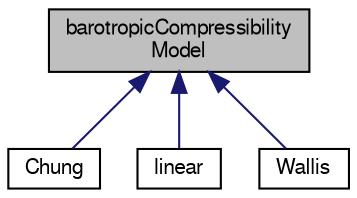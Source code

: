 digraph "barotropicCompressibilityModel"
{
  bgcolor="transparent";
  edge [fontname="FreeSans",fontsize="10",labelfontname="FreeSans",labelfontsize="10"];
  node [fontname="FreeSans",fontsize="10",shape=record];
  Node0 [label="barotropicCompressibility\lModel",height=0.2,width=0.4,color="black", fillcolor="grey75", style="filled", fontcolor="black"];
  Node0 -> Node1 [dir="back",color="midnightblue",fontsize="10",style="solid",fontname="FreeSans"];
  Node1 [label="Chung",height=0.2,width=0.4,color="black",URL="$a29722.html",tooltip="Chung compressibility model. "];
  Node0 -> Node2 [dir="back",color="midnightblue",fontsize="10",style="solid",fontname="FreeSans"];
  Node2 [label="linear",height=0.2,width=0.4,color="black",URL="$a29726.html",tooltip="linear compressibility model. "];
  Node0 -> Node3 [dir="back",color="midnightblue",fontsize="10",style="solid",fontname="FreeSans"];
  Node3 [label="Wallis",height=0.2,width=0.4,color="black",URL="$a29730.html",tooltip="Wallis compressibility model. "];
}
